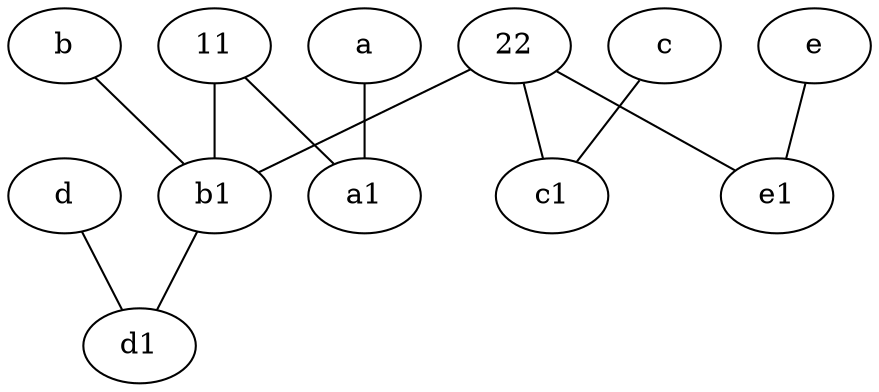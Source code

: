 graph {
	node [labelfontsize=50]
	b [labelfontsize=50 pos="10,4!"]
	11 [labelfontsize=50]
	a1 [labelfontsize=50 pos="8,3!"]
	d1 [labelfontsize=50 pos="3,5!"]
	c1 [labelfontsize=50 pos="4.5,3!"]
	b1 [labelfontsize=50 pos="9,4!"]
	22 [labelfontsize=50]
	e1 [labelfontsize=50 pos="7,7!"]
	11 -- b1
	22 -- c1
	22 -- b1
	b -- b1
	e -- e1
	b1 -- d1
	11 -- a1
	a -- a1
	d -- d1
	c -- c1
	22 -- e1
}
